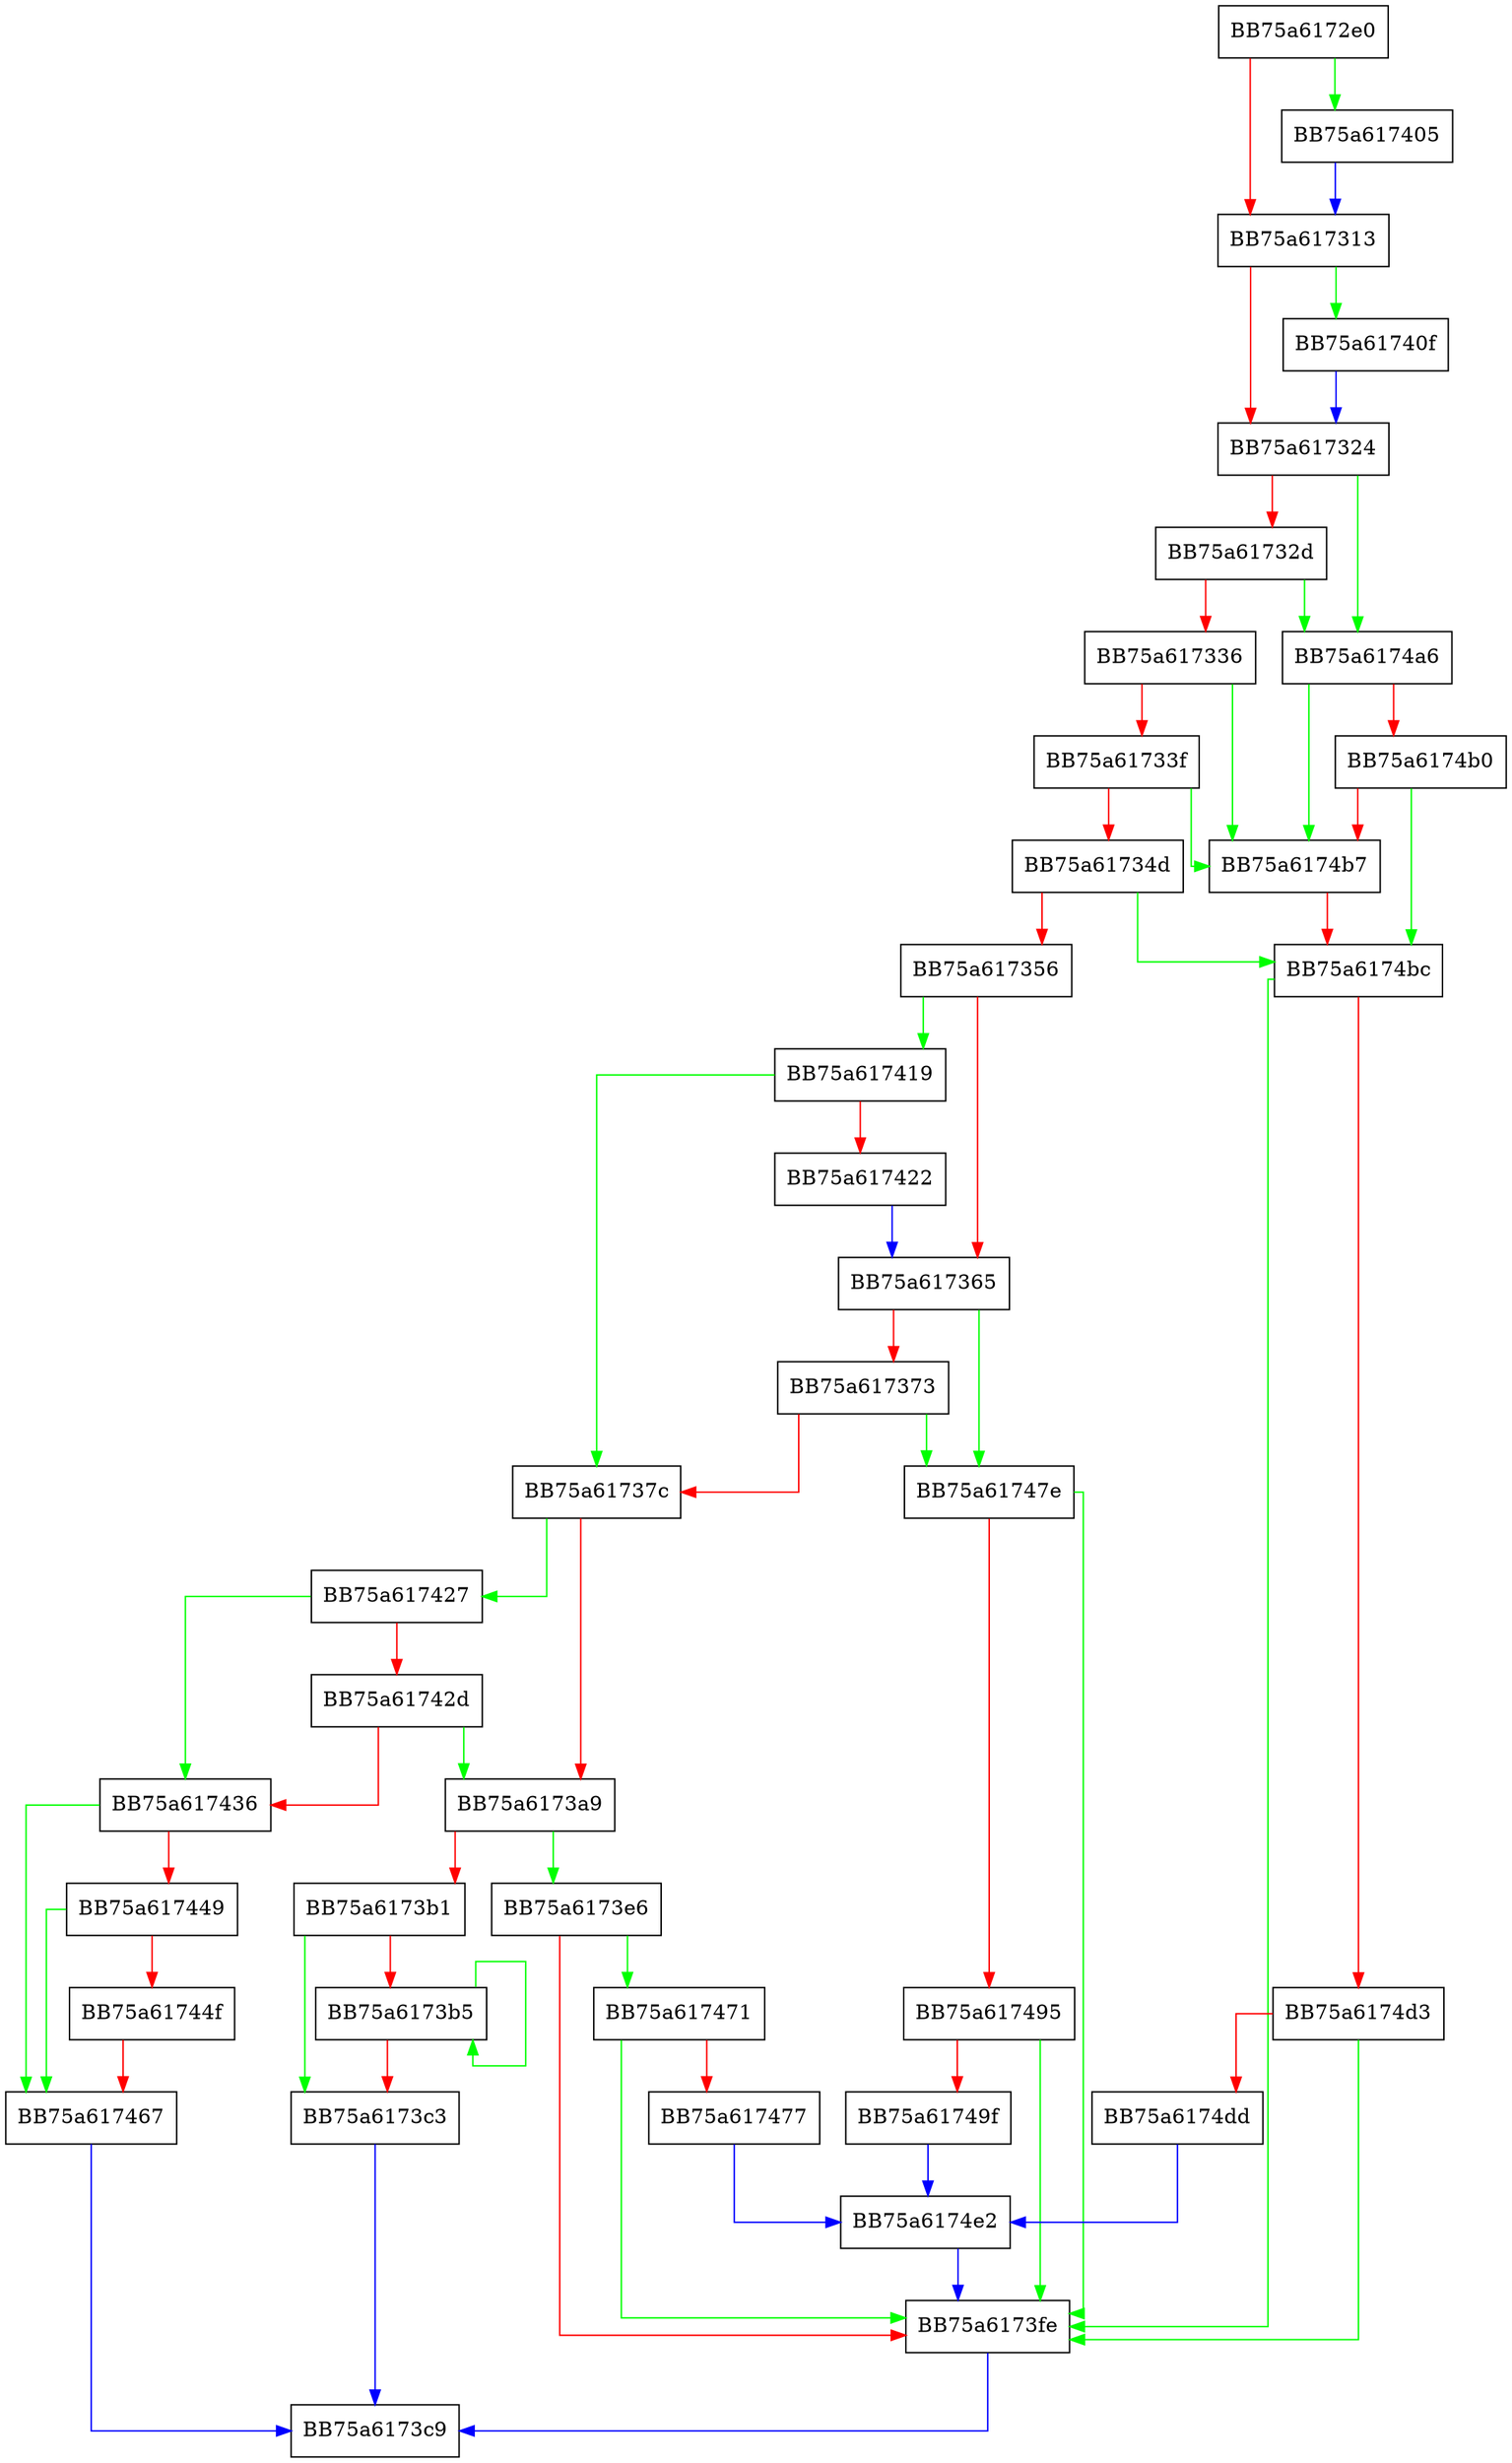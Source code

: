 digraph CompressAndObfuscateChunk {
  node [shape="box"];
  graph [splines=ortho];
  BB75a6172e0 -> BB75a617405 [color="green"];
  BB75a6172e0 -> BB75a617313 [color="red"];
  BB75a617313 -> BB75a61740f [color="green"];
  BB75a617313 -> BB75a617324 [color="red"];
  BB75a617324 -> BB75a6174a6 [color="green"];
  BB75a617324 -> BB75a61732d [color="red"];
  BB75a61732d -> BB75a6174a6 [color="green"];
  BB75a61732d -> BB75a617336 [color="red"];
  BB75a617336 -> BB75a6174b7 [color="green"];
  BB75a617336 -> BB75a61733f [color="red"];
  BB75a61733f -> BB75a6174b7 [color="green"];
  BB75a61733f -> BB75a61734d [color="red"];
  BB75a61734d -> BB75a6174bc [color="green"];
  BB75a61734d -> BB75a617356 [color="red"];
  BB75a617356 -> BB75a617419 [color="green"];
  BB75a617356 -> BB75a617365 [color="red"];
  BB75a617365 -> BB75a61747e [color="green"];
  BB75a617365 -> BB75a617373 [color="red"];
  BB75a617373 -> BB75a61747e [color="green"];
  BB75a617373 -> BB75a61737c [color="red"];
  BB75a61737c -> BB75a617427 [color="green"];
  BB75a61737c -> BB75a6173a9 [color="red"];
  BB75a6173a9 -> BB75a6173e6 [color="green"];
  BB75a6173a9 -> BB75a6173b1 [color="red"];
  BB75a6173b1 -> BB75a6173c3 [color="green"];
  BB75a6173b1 -> BB75a6173b5 [color="red"];
  BB75a6173b5 -> BB75a6173b5 [color="green"];
  BB75a6173b5 -> BB75a6173c3 [color="red"];
  BB75a6173c3 -> BB75a6173c9 [color="blue"];
  BB75a6173e6 -> BB75a617471 [color="green"];
  BB75a6173e6 -> BB75a6173fe [color="red"];
  BB75a6173fe -> BB75a6173c9 [color="blue"];
  BB75a617405 -> BB75a617313 [color="blue"];
  BB75a61740f -> BB75a617324 [color="blue"];
  BB75a617419 -> BB75a61737c [color="green"];
  BB75a617419 -> BB75a617422 [color="red"];
  BB75a617422 -> BB75a617365 [color="blue"];
  BB75a617427 -> BB75a617436 [color="green"];
  BB75a617427 -> BB75a61742d [color="red"];
  BB75a61742d -> BB75a6173a9 [color="green"];
  BB75a61742d -> BB75a617436 [color="red"];
  BB75a617436 -> BB75a617467 [color="green"];
  BB75a617436 -> BB75a617449 [color="red"];
  BB75a617449 -> BB75a617467 [color="green"];
  BB75a617449 -> BB75a61744f [color="red"];
  BB75a61744f -> BB75a617467 [color="red"];
  BB75a617467 -> BB75a6173c9 [color="blue"];
  BB75a617471 -> BB75a6173fe [color="green"];
  BB75a617471 -> BB75a617477 [color="red"];
  BB75a617477 -> BB75a6174e2 [color="blue"];
  BB75a61747e -> BB75a6173fe [color="green"];
  BB75a61747e -> BB75a617495 [color="red"];
  BB75a617495 -> BB75a6173fe [color="green"];
  BB75a617495 -> BB75a61749f [color="red"];
  BB75a61749f -> BB75a6174e2 [color="blue"];
  BB75a6174a6 -> BB75a6174b7 [color="green"];
  BB75a6174a6 -> BB75a6174b0 [color="red"];
  BB75a6174b0 -> BB75a6174bc [color="green"];
  BB75a6174b0 -> BB75a6174b7 [color="red"];
  BB75a6174b7 -> BB75a6174bc [color="red"];
  BB75a6174bc -> BB75a6173fe [color="green"];
  BB75a6174bc -> BB75a6174d3 [color="red"];
  BB75a6174d3 -> BB75a6173fe [color="green"];
  BB75a6174d3 -> BB75a6174dd [color="red"];
  BB75a6174dd -> BB75a6174e2 [color="blue"];
  BB75a6174e2 -> BB75a6173fe [color="blue"];
}